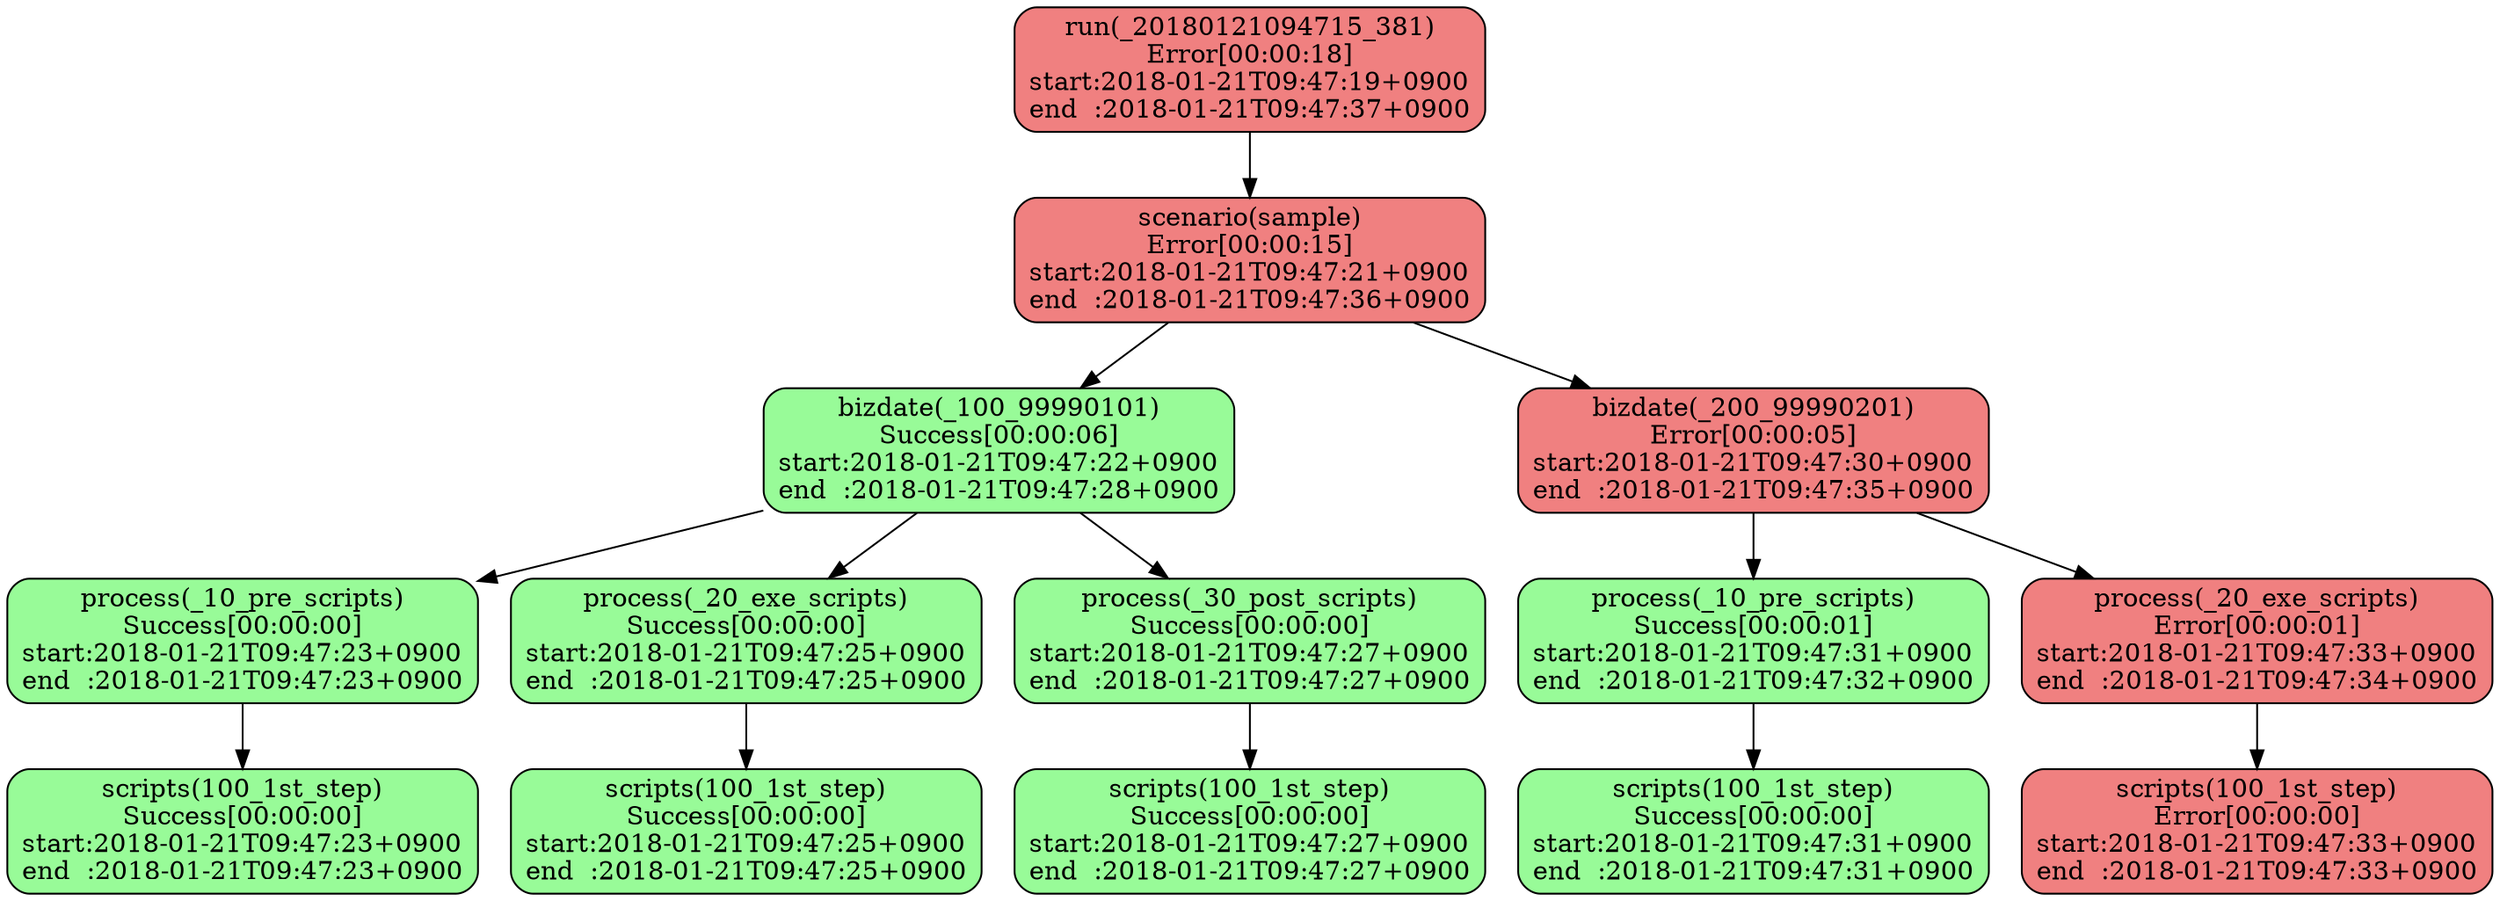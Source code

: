 digraph G {
  layout="dot";
  x20180121094715x381xrun[label="run(_20180121094715_381)\nError[00:00:18]\nstart:2018-01-21T09:47:19+0900\nend  :2018-01-21T09:47:37+0900",shape="box",style="filled,rounded",fillcolor="lightcoral"];
  x20180121094715x381xrunxsample[label="scenario(sample)\nError[00:00:15]\nstart:2018-01-21T09:47:21+0900\nend  :2018-01-21T09:47:36+0900",shape="box",style="filled,rounded",fillcolor="lightcoral"];
  x20180121094715x381xrunxsamplexx100x99990101[label="bizdate(_100_99990101)\nSuccess[00:00:06]\nstart:2018-01-21T09:47:22+0900\nend  :2018-01-21T09:47:28+0900",shape="box",style="filled,rounded",fillcolor="palegreen"];
  x20180121094715x381xrunxsamplexx100x99990101xx10xprexscripts[label="process(_10_pre_scripts)\nSuccess[00:00:00]\nstart:2018-01-21T09:47:23+0900\nend  :2018-01-21T09:47:23+0900",shape="box",style="filled,rounded",fillcolor="palegreen"];
  x20180121094715x381xrunxsamplexx100x99990101xx10xprexscriptsx100x1stxstep[label="scripts(100_1st_step)\nSuccess[00:00:00]\nstart:2018-01-21T09:47:23+0900\nend  :2018-01-21T09:47:23+0900",shape="box",style="filled,rounded",fillcolor="palegreen"];
  x20180121094715x381xrunxsamplexx100x99990101xx20xexexscripts[label="process(_20_exe_scripts)\nSuccess[00:00:00]\nstart:2018-01-21T09:47:25+0900\nend  :2018-01-21T09:47:25+0900",shape="box",style="filled,rounded",fillcolor="palegreen"];
  x20180121094715x381xrunxsamplexx100x99990101xx20xexexscriptsx100x1stxstep[label="scripts(100_1st_step)\nSuccess[00:00:00]\nstart:2018-01-21T09:47:25+0900\nend  :2018-01-21T09:47:25+0900",shape="box",style="filled,rounded",fillcolor="palegreen"];
  x20180121094715x381xrunxsamplexx100x99990101xx30xpostxscripts[label="process(_30_post_scripts)\nSuccess[00:00:00]\nstart:2018-01-21T09:47:27+0900\nend  :2018-01-21T09:47:27+0900",shape="box",style="filled,rounded",fillcolor="palegreen"];
  x20180121094715x381xrunxsamplexx100x99990101xx30xpostxscriptsx100x1stxstep[label="scripts(100_1st_step)\nSuccess[00:00:00]\nstart:2018-01-21T09:47:27+0900\nend  :2018-01-21T09:47:27+0900",shape="box",style="filled,rounded",fillcolor="palegreen"];
  x20180121094715x381xrunxsamplexx200x99990201[label="bizdate(_200_99990201)\nError[00:00:05]\nstart:2018-01-21T09:47:30+0900\nend  :2018-01-21T09:47:35+0900",shape="box",style="filled,rounded",fillcolor="lightcoral"];
  x20180121094715x381xrunxsamplexx200x99990201xx10xprexscripts[label="process(_10_pre_scripts)\nSuccess[00:00:01]\nstart:2018-01-21T09:47:31+0900\nend  :2018-01-21T09:47:32+0900",shape="box",style="filled,rounded",fillcolor="palegreen"];
  x20180121094715x381xrunxsamplexx200x99990201xx10xprexscriptsx100x1stxstep[label="scripts(100_1st_step)\nSuccess[00:00:00]\nstart:2018-01-21T09:47:31+0900\nend  :2018-01-21T09:47:31+0900",shape="box",style="filled,rounded",fillcolor="palegreen"];
  x20180121094715x381xrunxsamplexx200x99990201xx20xexexscripts[label="process(_20_exe_scripts)\nError[00:00:01]\nstart:2018-01-21T09:47:33+0900\nend  :2018-01-21T09:47:34+0900",shape="box",style="filled,rounded",fillcolor="lightcoral"];
  x20180121094715x381xrunxsamplexx200x99990201xx20xexexscriptsx100x1stxstep[label="scripts(100_1st_step)\nError[00:00:00]\nstart:2018-01-21T09:47:33+0900\nend  :2018-01-21T09:47:33+0900",shape="box",style="filled,rounded",fillcolor="lightcoral"];
  x20180121094715x381xrun -> x20180121094715x381xrunxsample;
  x20180121094715x381xrunxsample -> x20180121094715x381xrunxsamplexx100x99990101;
  x20180121094715x381xrunxsamplexx100x99990101 -> x20180121094715x381xrunxsamplexx100x99990101xx10xprexscripts;
  x20180121094715x381xrunxsamplexx100x99990101xx10xprexscripts -> x20180121094715x381xrunxsamplexx100x99990101xx10xprexscriptsx100x1stxstep;
  x20180121094715x381xrunxsamplexx100x99990101 -> x20180121094715x381xrunxsamplexx100x99990101xx20xexexscripts;
  x20180121094715x381xrunxsamplexx100x99990101xx20xexexscripts -> x20180121094715x381xrunxsamplexx100x99990101xx20xexexscriptsx100x1stxstep;
  x20180121094715x381xrunxsamplexx100x99990101 -> x20180121094715x381xrunxsamplexx100x99990101xx30xpostxscripts;
  x20180121094715x381xrunxsamplexx100x99990101xx30xpostxscripts -> x20180121094715x381xrunxsamplexx100x99990101xx30xpostxscriptsx100x1stxstep;
  x20180121094715x381xrunxsample -> x20180121094715x381xrunxsamplexx200x99990201;
  x20180121094715x381xrunxsamplexx200x99990201 -> x20180121094715x381xrunxsamplexx200x99990201xx10xprexscripts;
  x20180121094715x381xrunxsamplexx200x99990201xx10xprexscripts -> x20180121094715x381xrunxsamplexx200x99990201xx10xprexscriptsx100x1stxstep;
  x20180121094715x381xrunxsamplexx200x99990201 -> x20180121094715x381xrunxsamplexx200x99990201xx20xexexscripts;
  x20180121094715x381xrunxsamplexx200x99990201xx20xexexscripts -> x20180121094715x381xrunxsamplexx200x99990201xx20xexexscriptsx100x1stxstep;
}
